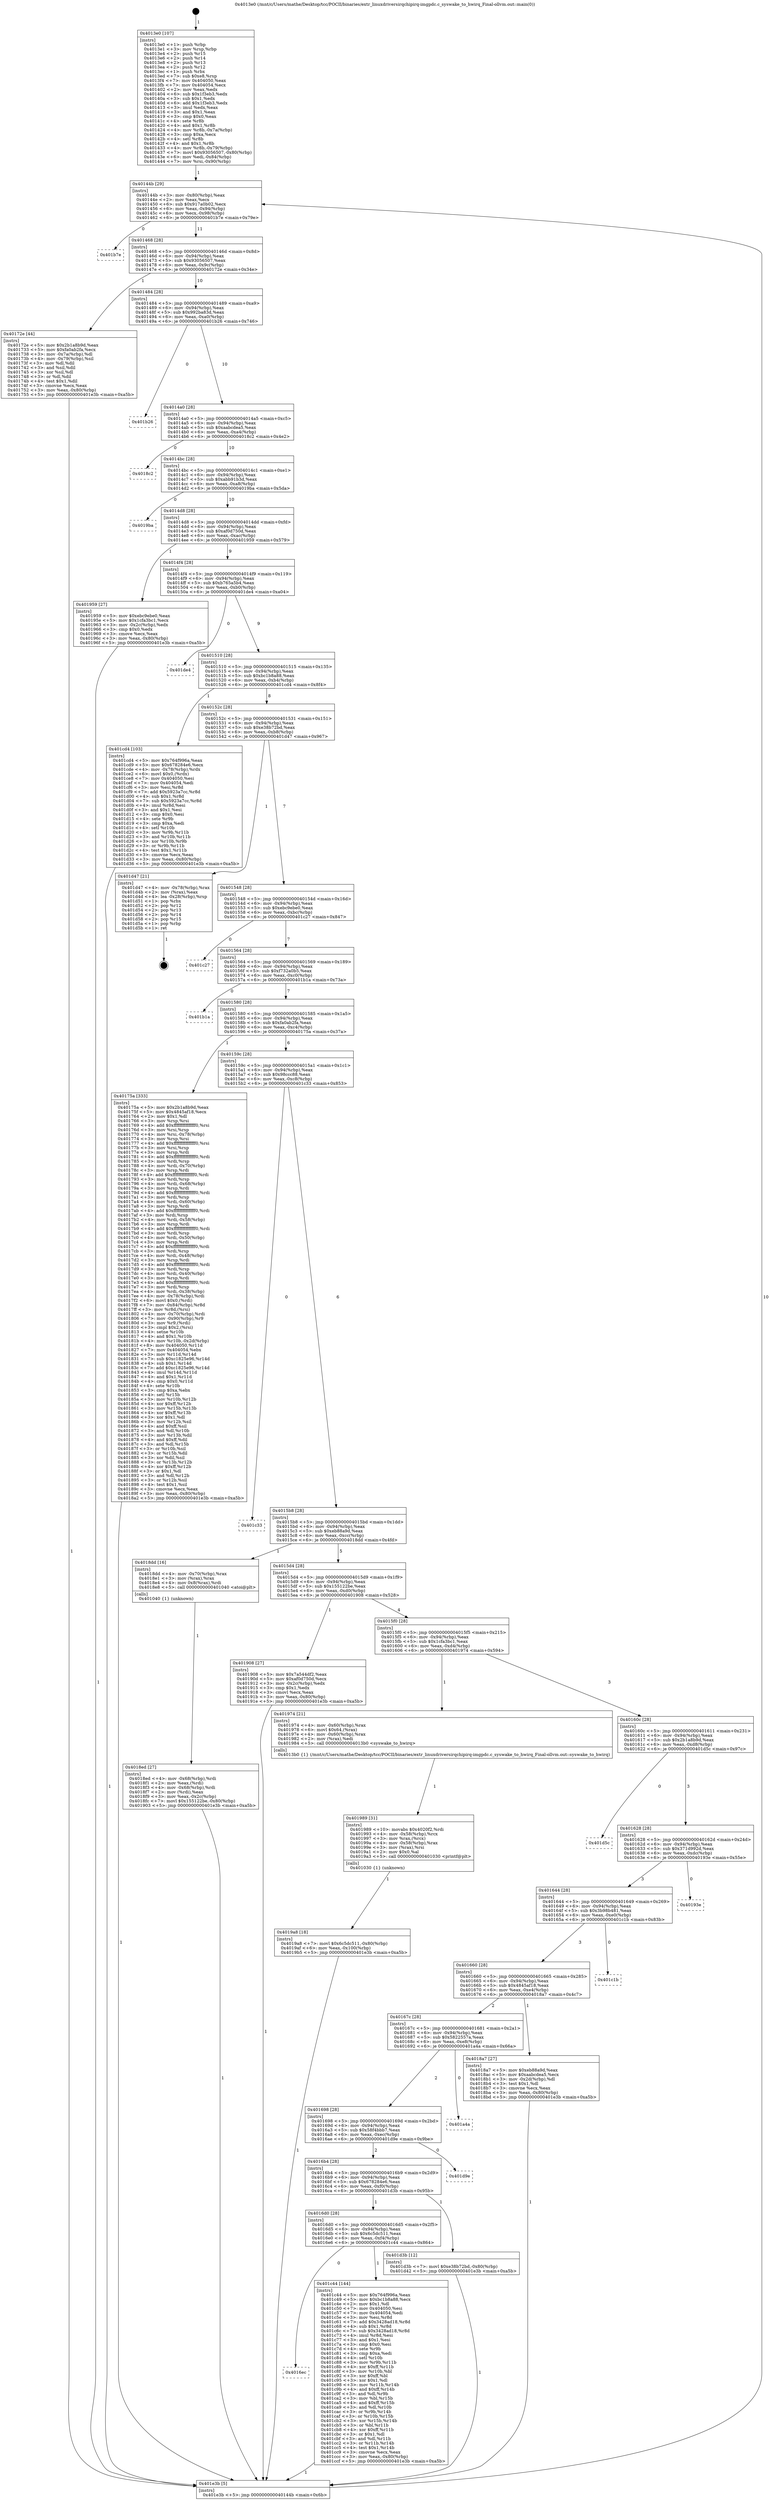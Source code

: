 digraph "0x4013e0" {
  label = "0x4013e0 (/mnt/c/Users/mathe/Desktop/tcc/POCII/binaries/extr_linuxdriversirqchipirq-imgpdc.c_syswake_to_hwirq_Final-ollvm.out::main(0))"
  labelloc = "t"
  node[shape=record]

  Entry [label="",width=0.3,height=0.3,shape=circle,fillcolor=black,style=filled]
  "0x40144b" [label="{
     0x40144b [29]\l
     | [instrs]\l
     &nbsp;&nbsp;0x40144b \<+3\>: mov -0x80(%rbp),%eax\l
     &nbsp;&nbsp;0x40144e \<+2\>: mov %eax,%ecx\l
     &nbsp;&nbsp;0x401450 \<+6\>: sub $0x917a0b02,%ecx\l
     &nbsp;&nbsp;0x401456 \<+6\>: mov %eax,-0x94(%rbp)\l
     &nbsp;&nbsp;0x40145c \<+6\>: mov %ecx,-0x98(%rbp)\l
     &nbsp;&nbsp;0x401462 \<+6\>: je 0000000000401b7e \<main+0x79e\>\l
  }"]
  "0x401b7e" [label="{
     0x401b7e\l
  }", style=dashed]
  "0x401468" [label="{
     0x401468 [28]\l
     | [instrs]\l
     &nbsp;&nbsp;0x401468 \<+5\>: jmp 000000000040146d \<main+0x8d\>\l
     &nbsp;&nbsp;0x40146d \<+6\>: mov -0x94(%rbp),%eax\l
     &nbsp;&nbsp;0x401473 \<+5\>: sub $0x93056507,%eax\l
     &nbsp;&nbsp;0x401478 \<+6\>: mov %eax,-0x9c(%rbp)\l
     &nbsp;&nbsp;0x40147e \<+6\>: je 000000000040172e \<main+0x34e\>\l
  }"]
  Exit [label="",width=0.3,height=0.3,shape=circle,fillcolor=black,style=filled,peripheries=2]
  "0x40172e" [label="{
     0x40172e [44]\l
     | [instrs]\l
     &nbsp;&nbsp;0x40172e \<+5\>: mov $0x2b1a8b9d,%eax\l
     &nbsp;&nbsp;0x401733 \<+5\>: mov $0xfa0ab2fa,%ecx\l
     &nbsp;&nbsp;0x401738 \<+3\>: mov -0x7a(%rbp),%dl\l
     &nbsp;&nbsp;0x40173b \<+4\>: mov -0x79(%rbp),%sil\l
     &nbsp;&nbsp;0x40173f \<+3\>: mov %dl,%dil\l
     &nbsp;&nbsp;0x401742 \<+3\>: and %sil,%dil\l
     &nbsp;&nbsp;0x401745 \<+3\>: xor %sil,%dl\l
     &nbsp;&nbsp;0x401748 \<+3\>: or %dl,%dil\l
     &nbsp;&nbsp;0x40174b \<+4\>: test $0x1,%dil\l
     &nbsp;&nbsp;0x40174f \<+3\>: cmovne %ecx,%eax\l
     &nbsp;&nbsp;0x401752 \<+3\>: mov %eax,-0x80(%rbp)\l
     &nbsp;&nbsp;0x401755 \<+5\>: jmp 0000000000401e3b \<main+0xa5b\>\l
  }"]
  "0x401484" [label="{
     0x401484 [28]\l
     | [instrs]\l
     &nbsp;&nbsp;0x401484 \<+5\>: jmp 0000000000401489 \<main+0xa9\>\l
     &nbsp;&nbsp;0x401489 \<+6\>: mov -0x94(%rbp),%eax\l
     &nbsp;&nbsp;0x40148f \<+5\>: sub $0x992ba83d,%eax\l
     &nbsp;&nbsp;0x401494 \<+6\>: mov %eax,-0xa0(%rbp)\l
     &nbsp;&nbsp;0x40149a \<+6\>: je 0000000000401b26 \<main+0x746\>\l
  }"]
  "0x401e3b" [label="{
     0x401e3b [5]\l
     | [instrs]\l
     &nbsp;&nbsp;0x401e3b \<+5\>: jmp 000000000040144b \<main+0x6b\>\l
  }"]
  "0x4013e0" [label="{
     0x4013e0 [107]\l
     | [instrs]\l
     &nbsp;&nbsp;0x4013e0 \<+1\>: push %rbp\l
     &nbsp;&nbsp;0x4013e1 \<+3\>: mov %rsp,%rbp\l
     &nbsp;&nbsp;0x4013e4 \<+2\>: push %r15\l
     &nbsp;&nbsp;0x4013e6 \<+2\>: push %r14\l
     &nbsp;&nbsp;0x4013e8 \<+2\>: push %r13\l
     &nbsp;&nbsp;0x4013ea \<+2\>: push %r12\l
     &nbsp;&nbsp;0x4013ec \<+1\>: push %rbx\l
     &nbsp;&nbsp;0x4013ed \<+7\>: sub $0xe8,%rsp\l
     &nbsp;&nbsp;0x4013f4 \<+7\>: mov 0x404050,%eax\l
     &nbsp;&nbsp;0x4013fb \<+7\>: mov 0x404054,%ecx\l
     &nbsp;&nbsp;0x401402 \<+2\>: mov %eax,%edx\l
     &nbsp;&nbsp;0x401404 \<+6\>: sub $0x1f3eb3,%edx\l
     &nbsp;&nbsp;0x40140a \<+3\>: sub $0x1,%edx\l
     &nbsp;&nbsp;0x40140d \<+6\>: add $0x1f3eb3,%edx\l
     &nbsp;&nbsp;0x401413 \<+3\>: imul %edx,%eax\l
     &nbsp;&nbsp;0x401416 \<+3\>: and $0x1,%eax\l
     &nbsp;&nbsp;0x401419 \<+3\>: cmp $0x0,%eax\l
     &nbsp;&nbsp;0x40141c \<+4\>: sete %r8b\l
     &nbsp;&nbsp;0x401420 \<+4\>: and $0x1,%r8b\l
     &nbsp;&nbsp;0x401424 \<+4\>: mov %r8b,-0x7a(%rbp)\l
     &nbsp;&nbsp;0x401428 \<+3\>: cmp $0xa,%ecx\l
     &nbsp;&nbsp;0x40142b \<+4\>: setl %r8b\l
     &nbsp;&nbsp;0x40142f \<+4\>: and $0x1,%r8b\l
     &nbsp;&nbsp;0x401433 \<+4\>: mov %r8b,-0x79(%rbp)\l
     &nbsp;&nbsp;0x401437 \<+7\>: movl $0x93056507,-0x80(%rbp)\l
     &nbsp;&nbsp;0x40143e \<+6\>: mov %edi,-0x84(%rbp)\l
     &nbsp;&nbsp;0x401444 \<+7\>: mov %rsi,-0x90(%rbp)\l
  }"]
  "0x4016ec" [label="{
     0x4016ec\l
  }", style=dashed]
  "0x401b26" [label="{
     0x401b26\l
  }", style=dashed]
  "0x4014a0" [label="{
     0x4014a0 [28]\l
     | [instrs]\l
     &nbsp;&nbsp;0x4014a0 \<+5\>: jmp 00000000004014a5 \<main+0xc5\>\l
     &nbsp;&nbsp;0x4014a5 \<+6\>: mov -0x94(%rbp),%eax\l
     &nbsp;&nbsp;0x4014ab \<+5\>: sub $0xaabcdea5,%eax\l
     &nbsp;&nbsp;0x4014b0 \<+6\>: mov %eax,-0xa4(%rbp)\l
     &nbsp;&nbsp;0x4014b6 \<+6\>: je 00000000004018c2 \<main+0x4e2\>\l
  }"]
  "0x401c44" [label="{
     0x401c44 [144]\l
     | [instrs]\l
     &nbsp;&nbsp;0x401c44 \<+5\>: mov $0x764f996a,%eax\l
     &nbsp;&nbsp;0x401c49 \<+5\>: mov $0xbc1b8a88,%ecx\l
     &nbsp;&nbsp;0x401c4e \<+2\>: mov $0x1,%dl\l
     &nbsp;&nbsp;0x401c50 \<+7\>: mov 0x404050,%esi\l
     &nbsp;&nbsp;0x401c57 \<+7\>: mov 0x404054,%edi\l
     &nbsp;&nbsp;0x401c5e \<+3\>: mov %esi,%r8d\l
     &nbsp;&nbsp;0x401c61 \<+7\>: add $0x3428ad18,%r8d\l
     &nbsp;&nbsp;0x401c68 \<+4\>: sub $0x1,%r8d\l
     &nbsp;&nbsp;0x401c6c \<+7\>: sub $0x3428ad18,%r8d\l
     &nbsp;&nbsp;0x401c73 \<+4\>: imul %r8d,%esi\l
     &nbsp;&nbsp;0x401c77 \<+3\>: and $0x1,%esi\l
     &nbsp;&nbsp;0x401c7a \<+3\>: cmp $0x0,%esi\l
     &nbsp;&nbsp;0x401c7d \<+4\>: sete %r9b\l
     &nbsp;&nbsp;0x401c81 \<+3\>: cmp $0xa,%edi\l
     &nbsp;&nbsp;0x401c84 \<+4\>: setl %r10b\l
     &nbsp;&nbsp;0x401c88 \<+3\>: mov %r9b,%r11b\l
     &nbsp;&nbsp;0x401c8b \<+4\>: xor $0xff,%r11b\l
     &nbsp;&nbsp;0x401c8f \<+3\>: mov %r10b,%bl\l
     &nbsp;&nbsp;0x401c92 \<+3\>: xor $0xff,%bl\l
     &nbsp;&nbsp;0x401c95 \<+3\>: xor $0x1,%dl\l
     &nbsp;&nbsp;0x401c98 \<+3\>: mov %r11b,%r14b\l
     &nbsp;&nbsp;0x401c9b \<+4\>: and $0xff,%r14b\l
     &nbsp;&nbsp;0x401c9f \<+3\>: and %dl,%r9b\l
     &nbsp;&nbsp;0x401ca2 \<+3\>: mov %bl,%r15b\l
     &nbsp;&nbsp;0x401ca5 \<+4\>: and $0xff,%r15b\l
     &nbsp;&nbsp;0x401ca9 \<+3\>: and %dl,%r10b\l
     &nbsp;&nbsp;0x401cac \<+3\>: or %r9b,%r14b\l
     &nbsp;&nbsp;0x401caf \<+3\>: or %r10b,%r15b\l
     &nbsp;&nbsp;0x401cb2 \<+3\>: xor %r15b,%r14b\l
     &nbsp;&nbsp;0x401cb5 \<+3\>: or %bl,%r11b\l
     &nbsp;&nbsp;0x401cb8 \<+4\>: xor $0xff,%r11b\l
     &nbsp;&nbsp;0x401cbc \<+3\>: or $0x1,%dl\l
     &nbsp;&nbsp;0x401cbf \<+3\>: and %dl,%r11b\l
     &nbsp;&nbsp;0x401cc2 \<+3\>: or %r11b,%r14b\l
     &nbsp;&nbsp;0x401cc5 \<+4\>: test $0x1,%r14b\l
     &nbsp;&nbsp;0x401cc9 \<+3\>: cmovne %ecx,%eax\l
     &nbsp;&nbsp;0x401ccc \<+3\>: mov %eax,-0x80(%rbp)\l
     &nbsp;&nbsp;0x401ccf \<+5\>: jmp 0000000000401e3b \<main+0xa5b\>\l
  }"]
  "0x4018c2" [label="{
     0x4018c2\l
  }", style=dashed]
  "0x4014bc" [label="{
     0x4014bc [28]\l
     | [instrs]\l
     &nbsp;&nbsp;0x4014bc \<+5\>: jmp 00000000004014c1 \<main+0xe1\>\l
     &nbsp;&nbsp;0x4014c1 \<+6\>: mov -0x94(%rbp),%eax\l
     &nbsp;&nbsp;0x4014c7 \<+5\>: sub $0xabb91b3d,%eax\l
     &nbsp;&nbsp;0x4014cc \<+6\>: mov %eax,-0xa8(%rbp)\l
     &nbsp;&nbsp;0x4014d2 \<+6\>: je 00000000004019ba \<main+0x5da\>\l
  }"]
  "0x4016d0" [label="{
     0x4016d0 [28]\l
     | [instrs]\l
     &nbsp;&nbsp;0x4016d0 \<+5\>: jmp 00000000004016d5 \<main+0x2f5\>\l
     &nbsp;&nbsp;0x4016d5 \<+6\>: mov -0x94(%rbp),%eax\l
     &nbsp;&nbsp;0x4016db \<+5\>: sub $0x6c5dc511,%eax\l
     &nbsp;&nbsp;0x4016e0 \<+6\>: mov %eax,-0xf4(%rbp)\l
     &nbsp;&nbsp;0x4016e6 \<+6\>: je 0000000000401c44 \<main+0x864\>\l
  }"]
  "0x4019ba" [label="{
     0x4019ba\l
  }", style=dashed]
  "0x4014d8" [label="{
     0x4014d8 [28]\l
     | [instrs]\l
     &nbsp;&nbsp;0x4014d8 \<+5\>: jmp 00000000004014dd \<main+0xfd\>\l
     &nbsp;&nbsp;0x4014dd \<+6\>: mov -0x94(%rbp),%eax\l
     &nbsp;&nbsp;0x4014e3 \<+5\>: sub $0xaf0d750d,%eax\l
     &nbsp;&nbsp;0x4014e8 \<+6\>: mov %eax,-0xac(%rbp)\l
     &nbsp;&nbsp;0x4014ee \<+6\>: je 0000000000401959 \<main+0x579\>\l
  }"]
  "0x401d3b" [label="{
     0x401d3b [12]\l
     | [instrs]\l
     &nbsp;&nbsp;0x401d3b \<+7\>: movl $0xe38b72bd,-0x80(%rbp)\l
     &nbsp;&nbsp;0x401d42 \<+5\>: jmp 0000000000401e3b \<main+0xa5b\>\l
  }"]
  "0x401959" [label="{
     0x401959 [27]\l
     | [instrs]\l
     &nbsp;&nbsp;0x401959 \<+5\>: mov $0xebc9ebe0,%eax\l
     &nbsp;&nbsp;0x40195e \<+5\>: mov $0x1cfa3bc1,%ecx\l
     &nbsp;&nbsp;0x401963 \<+3\>: mov -0x2c(%rbp),%edx\l
     &nbsp;&nbsp;0x401966 \<+3\>: cmp $0x0,%edx\l
     &nbsp;&nbsp;0x401969 \<+3\>: cmove %ecx,%eax\l
     &nbsp;&nbsp;0x40196c \<+3\>: mov %eax,-0x80(%rbp)\l
     &nbsp;&nbsp;0x40196f \<+5\>: jmp 0000000000401e3b \<main+0xa5b\>\l
  }"]
  "0x4014f4" [label="{
     0x4014f4 [28]\l
     | [instrs]\l
     &nbsp;&nbsp;0x4014f4 \<+5\>: jmp 00000000004014f9 \<main+0x119\>\l
     &nbsp;&nbsp;0x4014f9 \<+6\>: mov -0x94(%rbp),%eax\l
     &nbsp;&nbsp;0x4014ff \<+5\>: sub $0xb765a5b4,%eax\l
     &nbsp;&nbsp;0x401504 \<+6\>: mov %eax,-0xb0(%rbp)\l
     &nbsp;&nbsp;0x40150a \<+6\>: je 0000000000401de4 \<main+0xa04\>\l
  }"]
  "0x4016b4" [label="{
     0x4016b4 [28]\l
     | [instrs]\l
     &nbsp;&nbsp;0x4016b4 \<+5\>: jmp 00000000004016b9 \<main+0x2d9\>\l
     &nbsp;&nbsp;0x4016b9 \<+6\>: mov -0x94(%rbp),%eax\l
     &nbsp;&nbsp;0x4016bf \<+5\>: sub $0x678284e6,%eax\l
     &nbsp;&nbsp;0x4016c4 \<+6\>: mov %eax,-0xf0(%rbp)\l
     &nbsp;&nbsp;0x4016ca \<+6\>: je 0000000000401d3b \<main+0x95b\>\l
  }"]
  "0x401de4" [label="{
     0x401de4\l
  }", style=dashed]
  "0x401510" [label="{
     0x401510 [28]\l
     | [instrs]\l
     &nbsp;&nbsp;0x401510 \<+5\>: jmp 0000000000401515 \<main+0x135\>\l
     &nbsp;&nbsp;0x401515 \<+6\>: mov -0x94(%rbp),%eax\l
     &nbsp;&nbsp;0x40151b \<+5\>: sub $0xbc1b8a88,%eax\l
     &nbsp;&nbsp;0x401520 \<+6\>: mov %eax,-0xb4(%rbp)\l
     &nbsp;&nbsp;0x401526 \<+6\>: je 0000000000401cd4 \<main+0x8f4\>\l
  }"]
  "0x401d9e" [label="{
     0x401d9e\l
  }", style=dashed]
  "0x401cd4" [label="{
     0x401cd4 [103]\l
     | [instrs]\l
     &nbsp;&nbsp;0x401cd4 \<+5\>: mov $0x764f996a,%eax\l
     &nbsp;&nbsp;0x401cd9 \<+5\>: mov $0x678284e6,%ecx\l
     &nbsp;&nbsp;0x401cde \<+4\>: mov -0x78(%rbp),%rdx\l
     &nbsp;&nbsp;0x401ce2 \<+6\>: movl $0x0,(%rdx)\l
     &nbsp;&nbsp;0x401ce8 \<+7\>: mov 0x404050,%esi\l
     &nbsp;&nbsp;0x401cef \<+7\>: mov 0x404054,%edi\l
     &nbsp;&nbsp;0x401cf6 \<+3\>: mov %esi,%r8d\l
     &nbsp;&nbsp;0x401cf9 \<+7\>: add $0x5923a7cc,%r8d\l
     &nbsp;&nbsp;0x401d00 \<+4\>: sub $0x1,%r8d\l
     &nbsp;&nbsp;0x401d04 \<+7\>: sub $0x5923a7cc,%r8d\l
     &nbsp;&nbsp;0x401d0b \<+4\>: imul %r8d,%esi\l
     &nbsp;&nbsp;0x401d0f \<+3\>: and $0x1,%esi\l
     &nbsp;&nbsp;0x401d12 \<+3\>: cmp $0x0,%esi\l
     &nbsp;&nbsp;0x401d15 \<+4\>: sete %r9b\l
     &nbsp;&nbsp;0x401d19 \<+3\>: cmp $0xa,%edi\l
     &nbsp;&nbsp;0x401d1c \<+4\>: setl %r10b\l
     &nbsp;&nbsp;0x401d20 \<+3\>: mov %r9b,%r11b\l
     &nbsp;&nbsp;0x401d23 \<+3\>: and %r10b,%r11b\l
     &nbsp;&nbsp;0x401d26 \<+3\>: xor %r10b,%r9b\l
     &nbsp;&nbsp;0x401d29 \<+3\>: or %r9b,%r11b\l
     &nbsp;&nbsp;0x401d2c \<+4\>: test $0x1,%r11b\l
     &nbsp;&nbsp;0x401d30 \<+3\>: cmovne %ecx,%eax\l
     &nbsp;&nbsp;0x401d33 \<+3\>: mov %eax,-0x80(%rbp)\l
     &nbsp;&nbsp;0x401d36 \<+5\>: jmp 0000000000401e3b \<main+0xa5b\>\l
  }"]
  "0x40152c" [label="{
     0x40152c [28]\l
     | [instrs]\l
     &nbsp;&nbsp;0x40152c \<+5\>: jmp 0000000000401531 \<main+0x151\>\l
     &nbsp;&nbsp;0x401531 \<+6\>: mov -0x94(%rbp),%eax\l
     &nbsp;&nbsp;0x401537 \<+5\>: sub $0xe38b72bd,%eax\l
     &nbsp;&nbsp;0x40153c \<+6\>: mov %eax,-0xb8(%rbp)\l
     &nbsp;&nbsp;0x401542 \<+6\>: je 0000000000401d47 \<main+0x967\>\l
  }"]
  "0x401698" [label="{
     0x401698 [28]\l
     | [instrs]\l
     &nbsp;&nbsp;0x401698 \<+5\>: jmp 000000000040169d \<main+0x2bd\>\l
     &nbsp;&nbsp;0x40169d \<+6\>: mov -0x94(%rbp),%eax\l
     &nbsp;&nbsp;0x4016a3 \<+5\>: sub $0x58f4bbb7,%eax\l
     &nbsp;&nbsp;0x4016a8 \<+6\>: mov %eax,-0xec(%rbp)\l
     &nbsp;&nbsp;0x4016ae \<+6\>: je 0000000000401d9e \<main+0x9be\>\l
  }"]
  "0x401d47" [label="{
     0x401d47 [21]\l
     | [instrs]\l
     &nbsp;&nbsp;0x401d47 \<+4\>: mov -0x78(%rbp),%rax\l
     &nbsp;&nbsp;0x401d4b \<+2\>: mov (%rax),%eax\l
     &nbsp;&nbsp;0x401d4d \<+4\>: lea -0x28(%rbp),%rsp\l
     &nbsp;&nbsp;0x401d51 \<+1\>: pop %rbx\l
     &nbsp;&nbsp;0x401d52 \<+2\>: pop %r12\l
     &nbsp;&nbsp;0x401d54 \<+2\>: pop %r13\l
     &nbsp;&nbsp;0x401d56 \<+2\>: pop %r14\l
     &nbsp;&nbsp;0x401d58 \<+2\>: pop %r15\l
     &nbsp;&nbsp;0x401d5a \<+1\>: pop %rbp\l
     &nbsp;&nbsp;0x401d5b \<+1\>: ret\l
  }"]
  "0x401548" [label="{
     0x401548 [28]\l
     | [instrs]\l
     &nbsp;&nbsp;0x401548 \<+5\>: jmp 000000000040154d \<main+0x16d\>\l
     &nbsp;&nbsp;0x40154d \<+6\>: mov -0x94(%rbp),%eax\l
     &nbsp;&nbsp;0x401553 \<+5\>: sub $0xebc9ebe0,%eax\l
     &nbsp;&nbsp;0x401558 \<+6\>: mov %eax,-0xbc(%rbp)\l
     &nbsp;&nbsp;0x40155e \<+6\>: je 0000000000401c27 \<main+0x847\>\l
  }"]
  "0x401a4a" [label="{
     0x401a4a\l
  }", style=dashed]
  "0x401c27" [label="{
     0x401c27\l
  }", style=dashed]
  "0x401564" [label="{
     0x401564 [28]\l
     | [instrs]\l
     &nbsp;&nbsp;0x401564 \<+5\>: jmp 0000000000401569 \<main+0x189\>\l
     &nbsp;&nbsp;0x401569 \<+6\>: mov -0x94(%rbp),%eax\l
     &nbsp;&nbsp;0x40156f \<+5\>: sub $0xf732a0b5,%eax\l
     &nbsp;&nbsp;0x401574 \<+6\>: mov %eax,-0xc0(%rbp)\l
     &nbsp;&nbsp;0x40157a \<+6\>: je 0000000000401b1a \<main+0x73a\>\l
  }"]
  "0x4019a8" [label="{
     0x4019a8 [18]\l
     | [instrs]\l
     &nbsp;&nbsp;0x4019a8 \<+7\>: movl $0x6c5dc511,-0x80(%rbp)\l
     &nbsp;&nbsp;0x4019af \<+6\>: mov %eax,-0x100(%rbp)\l
     &nbsp;&nbsp;0x4019b5 \<+5\>: jmp 0000000000401e3b \<main+0xa5b\>\l
  }"]
  "0x401b1a" [label="{
     0x401b1a\l
  }", style=dashed]
  "0x401580" [label="{
     0x401580 [28]\l
     | [instrs]\l
     &nbsp;&nbsp;0x401580 \<+5\>: jmp 0000000000401585 \<main+0x1a5\>\l
     &nbsp;&nbsp;0x401585 \<+6\>: mov -0x94(%rbp),%eax\l
     &nbsp;&nbsp;0x40158b \<+5\>: sub $0xfa0ab2fa,%eax\l
     &nbsp;&nbsp;0x401590 \<+6\>: mov %eax,-0xc4(%rbp)\l
     &nbsp;&nbsp;0x401596 \<+6\>: je 000000000040175a \<main+0x37a\>\l
  }"]
  "0x401989" [label="{
     0x401989 [31]\l
     | [instrs]\l
     &nbsp;&nbsp;0x401989 \<+10\>: movabs $0x4020f2,%rdi\l
     &nbsp;&nbsp;0x401993 \<+4\>: mov -0x58(%rbp),%rcx\l
     &nbsp;&nbsp;0x401997 \<+3\>: mov %rax,(%rcx)\l
     &nbsp;&nbsp;0x40199a \<+4\>: mov -0x58(%rbp),%rax\l
     &nbsp;&nbsp;0x40199e \<+3\>: mov (%rax),%rsi\l
     &nbsp;&nbsp;0x4019a1 \<+2\>: mov $0x0,%al\l
     &nbsp;&nbsp;0x4019a3 \<+5\>: call 0000000000401030 \<printf@plt\>\l
     | [calls]\l
     &nbsp;&nbsp;0x401030 \{1\} (unknown)\l
  }"]
  "0x40175a" [label="{
     0x40175a [333]\l
     | [instrs]\l
     &nbsp;&nbsp;0x40175a \<+5\>: mov $0x2b1a8b9d,%eax\l
     &nbsp;&nbsp;0x40175f \<+5\>: mov $0x4845af18,%ecx\l
     &nbsp;&nbsp;0x401764 \<+2\>: mov $0x1,%dl\l
     &nbsp;&nbsp;0x401766 \<+3\>: mov %rsp,%rsi\l
     &nbsp;&nbsp;0x401769 \<+4\>: add $0xfffffffffffffff0,%rsi\l
     &nbsp;&nbsp;0x40176d \<+3\>: mov %rsi,%rsp\l
     &nbsp;&nbsp;0x401770 \<+4\>: mov %rsi,-0x78(%rbp)\l
     &nbsp;&nbsp;0x401774 \<+3\>: mov %rsp,%rsi\l
     &nbsp;&nbsp;0x401777 \<+4\>: add $0xfffffffffffffff0,%rsi\l
     &nbsp;&nbsp;0x40177b \<+3\>: mov %rsi,%rsp\l
     &nbsp;&nbsp;0x40177e \<+3\>: mov %rsp,%rdi\l
     &nbsp;&nbsp;0x401781 \<+4\>: add $0xfffffffffffffff0,%rdi\l
     &nbsp;&nbsp;0x401785 \<+3\>: mov %rdi,%rsp\l
     &nbsp;&nbsp;0x401788 \<+4\>: mov %rdi,-0x70(%rbp)\l
     &nbsp;&nbsp;0x40178c \<+3\>: mov %rsp,%rdi\l
     &nbsp;&nbsp;0x40178f \<+4\>: add $0xfffffffffffffff0,%rdi\l
     &nbsp;&nbsp;0x401793 \<+3\>: mov %rdi,%rsp\l
     &nbsp;&nbsp;0x401796 \<+4\>: mov %rdi,-0x68(%rbp)\l
     &nbsp;&nbsp;0x40179a \<+3\>: mov %rsp,%rdi\l
     &nbsp;&nbsp;0x40179d \<+4\>: add $0xfffffffffffffff0,%rdi\l
     &nbsp;&nbsp;0x4017a1 \<+3\>: mov %rdi,%rsp\l
     &nbsp;&nbsp;0x4017a4 \<+4\>: mov %rdi,-0x60(%rbp)\l
     &nbsp;&nbsp;0x4017a8 \<+3\>: mov %rsp,%rdi\l
     &nbsp;&nbsp;0x4017ab \<+4\>: add $0xfffffffffffffff0,%rdi\l
     &nbsp;&nbsp;0x4017af \<+3\>: mov %rdi,%rsp\l
     &nbsp;&nbsp;0x4017b2 \<+4\>: mov %rdi,-0x58(%rbp)\l
     &nbsp;&nbsp;0x4017b6 \<+3\>: mov %rsp,%rdi\l
     &nbsp;&nbsp;0x4017b9 \<+4\>: add $0xfffffffffffffff0,%rdi\l
     &nbsp;&nbsp;0x4017bd \<+3\>: mov %rdi,%rsp\l
     &nbsp;&nbsp;0x4017c0 \<+4\>: mov %rdi,-0x50(%rbp)\l
     &nbsp;&nbsp;0x4017c4 \<+3\>: mov %rsp,%rdi\l
     &nbsp;&nbsp;0x4017c7 \<+4\>: add $0xfffffffffffffff0,%rdi\l
     &nbsp;&nbsp;0x4017cb \<+3\>: mov %rdi,%rsp\l
     &nbsp;&nbsp;0x4017ce \<+4\>: mov %rdi,-0x48(%rbp)\l
     &nbsp;&nbsp;0x4017d2 \<+3\>: mov %rsp,%rdi\l
     &nbsp;&nbsp;0x4017d5 \<+4\>: add $0xfffffffffffffff0,%rdi\l
     &nbsp;&nbsp;0x4017d9 \<+3\>: mov %rdi,%rsp\l
     &nbsp;&nbsp;0x4017dc \<+4\>: mov %rdi,-0x40(%rbp)\l
     &nbsp;&nbsp;0x4017e0 \<+3\>: mov %rsp,%rdi\l
     &nbsp;&nbsp;0x4017e3 \<+4\>: add $0xfffffffffffffff0,%rdi\l
     &nbsp;&nbsp;0x4017e7 \<+3\>: mov %rdi,%rsp\l
     &nbsp;&nbsp;0x4017ea \<+4\>: mov %rdi,-0x38(%rbp)\l
     &nbsp;&nbsp;0x4017ee \<+4\>: mov -0x78(%rbp),%rdi\l
     &nbsp;&nbsp;0x4017f2 \<+6\>: movl $0x0,(%rdi)\l
     &nbsp;&nbsp;0x4017f8 \<+7\>: mov -0x84(%rbp),%r8d\l
     &nbsp;&nbsp;0x4017ff \<+3\>: mov %r8d,(%rsi)\l
     &nbsp;&nbsp;0x401802 \<+4\>: mov -0x70(%rbp),%rdi\l
     &nbsp;&nbsp;0x401806 \<+7\>: mov -0x90(%rbp),%r9\l
     &nbsp;&nbsp;0x40180d \<+3\>: mov %r9,(%rdi)\l
     &nbsp;&nbsp;0x401810 \<+3\>: cmpl $0x2,(%rsi)\l
     &nbsp;&nbsp;0x401813 \<+4\>: setne %r10b\l
     &nbsp;&nbsp;0x401817 \<+4\>: and $0x1,%r10b\l
     &nbsp;&nbsp;0x40181b \<+4\>: mov %r10b,-0x2d(%rbp)\l
     &nbsp;&nbsp;0x40181f \<+8\>: mov 0x404050,%r11d\l
     &nbsp;&nbsp;0x401827 \<+7\>: mov 0x404054,%ebx\l
     &nbsp;&nbsp;0x40182e \<+3\>: mov %r11d,%r14d\l
     &nbsp;&nbsp;0x401831 \<+7\>: sub $0xc1825e96,%r14d\l
     &nbsp;&nbsp;0x401838 \<+4\>: sub $0x1,%r14d\l
     &nbsp;&nbsp;0x40183c \<+7\>: add $0xc1825e96,%r14d\l
     &nbsp;&nbsp;0x401843 \<+4\>: imul %r14d,%r11d\l
     &nbsp;&nbsp;0x401847 \<+4\>: and $0x1,%r11d\l
     &nbsp;&nbsp;0x40184b \<+4\>: cmp $0x0,%r11d\l
     &nbsp;&nbsp;0x40184f \<+4\>: sete %r10b\l
     &nbsp;&nbsp;0x401853 \<+3\>: cmp $0xa,%ebx\l
     &nbsp;&nbsp;0x401856 \<+4\>: setl %r15b\l
     &nbsp;&nbsp;0x40185a \<+3\>: mov %r10b,%r12b\l
     &nbsp;&nbsp;0x40185d \<+4\>: xor $0xff,%r12b\l
     &nbsp;&nbsp;0x401861 \<+3\>: mov %r15b,%r13b\l
     &nbsp;&nbsp;0x401864 \<+4\>: xor $0xff,%r13b\l
     &nbsp;&nbsp;0x401868 \<+3\>: xor $0x1,%dl\l
     &nbsp;&nbsp;0x40186b \<+3\>: mov %r12b,%sil\l
     &nbsp;&nbsp;0x40186e \<+4\>: and $0xff,%sil\l
     &nbsp;&nbsp;0x401872 \<+3\>: and %dl,%r10b\l
     &nbsp;&nbsp;0x401875 \<+3\>: mov %r13b,%dil\l
     &nbsp;&nbsp;0x401878 \<+4\>: and $0xff,%dil\l
     &nbsp;&nbsp;0x40187c \<+3\>: and %dl,%r15b\l
     &nbsp;&nbsp;0x40187f \<+3\>: or %r10b,%sil\l
     &nbsp;&nbsp;0x401882 \<+3\>: or %r15b,%dil\l
     &nbsp;&nbsp;0x401885 \<+3\>: xor %dil,%sil\l
     &nbsp;&nbsp;0x401888 \<+3\>: or %r13b,%r12b\l
     &nbsp;&nbsp;0x40188b \<+4\>: xor $0xff,%r12b\l
     &nbsp;&nbsp;0x40188f \<+3\>: or $0x1,%dl\l
     &nbsp;&nbsp;0x401892 \<+3\>: and %dl,%r12b\l
     &nbsp;&nbsp;0x401895 \<+3\>: or %r12b,%sil\l
     &nbsp;&nbsp;0x401898 \<+4\>: test $0x1,%sil\l
     &nbsp;&nbsp;0x40189c \<+3\>: cmovne %ecx,%eax\l
     &nbsp;&nbsp;0x40189f \<+3\>: mov %eax,-0x80(%rbp)\l
     &nbsp;&nbsp;0x4018a2 \<+5\>: jmp 0000000000401e3b \<main+0xa5b\>\l
  }"]
  "0x40159c" [label="{
     0x40159c [28]\l
     | [instrs]\l
     &nbsp;&nbsp;0x40159c \<+5\>: jmp 00000000004015a1 \<main+0x1c1\>\l
     &nbsp;&nbsp;0x4015a1 \<+6\>: mov -0x94(%rbp),%eax\l
     &nbsp;&nbsp;0x4015a7 \<+5\>: sub $0x98ccc88,%eax\l
     &nbsp;&nbsp;0x4015ac \<+6\>: mov %eax,-0xc8(%rbp)\l
     &nbsp;&nbsp;0x4015b2 \<+6\>: je 0000000000401c33 \<main+0x853\>\l
  }"]
  "0x4018ed" [label="{
     0x4018ed [27]\l
     | [instrs]\l
     &nbsp;&nbsp;0x4018ed \<+4\>: mov -0x68(%rbp),%rdi\l
     &nbsp;&nbsp;0x4018f1 \<+2\>: mov %eax,(%rdi)\l
     &nbsp;&nbsp;0x4018f3 \<+4\>: mov -0x68(%rbp),%rdi\l
     &nbsp;&nbsp;0x4018f7 \<+2\>: mov (%rdi),%eax\l
     &nbsp;&nbsp;0x4018f9 \<+3\>: mov %eax,-0x2c(%rbp)\l
     &nbsp;&nbsp;0x4018fc \<+7\>: movl $0x155122be,-0x80(%rbp)\l
     &nbsp;&nbsp;0x401903 \<+5\>: jmp 0000000000401e3b \<main+0xa5b\>\l
  }"]
  "0x40167c" [label="{
     0x40167c [28]\l
     | [instrs]\l
     &nbsp;&nbsp;0x40167c \<+5\>: jmp 0000000000401681 \<main+0x2a1\>\l
     &nbsp;&nbsp;0x401681 \<+6\>: mov -0x94(%rbp),%eax\l
     &nbsp;&nbsp;0x401687 \<+5\>: sub $0x5822557a,%eax\l
     &nbsp;&nbsp;0x40168c \<+6\>: mov %eax,-0xe8(%rbp)\l
     &nbsp;&nbsp;0x401692 \<+6\>: je 0000000000401a4a \<main+0x66a\>\l
  }"]
  "0x401c33" [label="{
     0x401c33\l
  }", style=dashed]
  "0x4015b8" [label="{
     0x4015b8 [28]\l
     | [instrs]\l
     &nbsp;&nbsp;0x4015b8 \<+5\>: jmp 00000000004015bd \<main+0x1dd\>\l
     &nbsp;&nbsp;0x4015bd \<+6\>: mov -0x94(%rbp),%eax\l
     &nbsp;&nbsp;0x4015c3 \<+5\>: sub $0xeb88a9d,%eax\l
     &nbsp;&nbsp;0x4015c8 \<+6\>: mov %eax,-0xcc(%rbp)\l
     &nbsp;&nbsp;0x4015ce \<+6\>: je 00000000004018dd \<main+0x4fd\>\l
  }"]
  "0x4018a7" [label="{
     0x4018a7 [27]\l
     | [instrs]\l
     &nbsp;&nbsp;0x4018a7 \<+5\>: mov $0xeb88a9d,%eax\l
     &nbsp;&nbsp;0x4018ac \<+5\>: mov $0xaabcdea5,%ecx\l
     &nbsp;&nbsp;0x4018b1 \<+3\>: mov -0x2d(%rbp),%dl\l
     &nbsp;&nbsp;0x4018b4 \<+3\>: test $0x1,%dl\l
     &nbsp;&nbsp;0x4018b7 \<+3\>: cmovne %ecx,%eax\l
     &nbsp;&nbsp;0x4018ba \<+3\>: mov %eax,-0x80(%rbp)\l
     &nbsp;&nbsp;0x4018bd \<+5\>: jmp 0000000000401e3b \<main+0xa5b\>\l
  }"]
  "0x4018dd" [label="{
     0x4018dd [16]\l
     | [instrs]\l
     &nbsp;&nbsp;0x4018dd \<+4\>: mov -0x70(%rbp),%rax\l
     &nbsp;&nbsp;0x4018e1 \<+3\>: mov (%rax),%rax\l
     &nbsp;&nbsp;0x4018e4 \<+4\>: mov 0x8(%rax),%rdi\l
     &nbsp;&nbsp;0x4018e8 \<+5\>: call 0000000000401040 \<atoi@plt\>\l
     | [calls]\l
     &nbsp;&nbsp;0x401040 \{1\} (unknown)\l
  }"]
  "0x4015d4" [label="{
     0x4015d4 [28]\l
     | [instrs]\l
     &nbsp;&nbsp;0x4015d4 \<+5\>: jmp 00000000004015d9 \<main+0x1f9\>\l
     &nbsp;&nbsp;0x4015d9 \<+6\>: mov -0x94(%rbp),%eax\l
     &nbsp;&nbsp;0x4015df \<+5\>: sub $0x155122be,%eax\l
     &nbsp;&nbsp;0x4015e4 \<+6\>: mov %eax,-0xd0(%rbp)\l
     &nbsp;&nbsp;0x4015ea \<+6\>: je 0000000000401908 \<main+0x528\>\l
  }"]
  "0x401660" [label="{
     0x401660 [28]\l
     | [instrs]\l
     &nbsp;&nbsp;0x401660 \<+5\>: jmp 0000000000401665 \<main+0x285\>\l
     &nbsp;&nbsp;0x401665 \<+6\>: mov -0x94(%rbp),%eax\l
     &nbsp;&nbsp;0x40166b \<+5\>: sub $0x4845af18,%eax\l
     &nbsp;&nbsp;0x401670 \<+6\>: mov %eax,-0xe4(%rbp)\l
     &nbsp;&nbsp;0x401676 \<+6\>: je 00000000004018a7 \<main+0x4c7\>\l
  }"]
  "0x401908" [label="{
     0x401908 [27]\l
     | [instrs]\l
     &nbsp;&nbsp;0x401908 \<+5\>: mov $0x7a544df2,%eax\l
     &nbsp;&nbsp;0x40190d \<+5\>: mov $0xaf0d750d,%ecx\l
     &nbsp;&nbsp;0x401912 \<+3\>: mov -0x2c(%rbp),%edx\l
     &nbsp;&nbsp;0x401915 \<+3\>: cmp $0x1,%edx\l
     &nbsp;&nbsp;0x401918 \<+3\>: cmovl %ecx,%eax\l
     &nbsp;&nbsp;0x40191b \<+3\>: mov %eax,-0x80(%rbp)\l
     &nbsp;&nbsp;0x40191e \<+5\>: jmp 0000000000401e3b \<main+0xa5b\>\l
  }"]
  "0x4015f0" [label="{
     0x4015f0 [28]\l
     | [instrs]\l
     &nbsp;&nbsp;0x4015f0 \<+5\>: jmp 00000000004015f5 \<main+0x215\>\l
     &nbsp;&nbsp;0x4015f5 \<+6\>: mov -0x94(%rbp),%eax\l
     &nbsp;&nbsp;0x4015fb \<+5\>: sub $0x1cfa3bc1,%eax\l
     &nbsp;&nbsp;0x401600 \<+6\>: mov %eax,-0xd4(%rbp)\l
     &nbsp;&nbsp;0x401606 \<+6\>: je 0000000000401974 \<main+0x594\>\l
  }"]
  "0x401c1b" [label="{
     0x401c1b\l
  }", style=dashed]
  "0x401974" [label="{
     0x401974 [21]\l
     | [instrs]\l
     &nbsp;&nbsp;0x401974 \<+4\>: mov -0x60(%rbp),%rax\l
     &nbsp;&nbsp;0x401978 \<+6\>: movl $0x64,(%rax)\l
     &nbsp;&nbsp;0x40197e \<+4\>: mov -0x60(%rbp),%rax\l
     &nbsp;&nbsp;0x401982 \<+2\>: mov (%rax),%edi\l
     &nbsp;&nbsp;0x401984 \<+5\>: call 00000000004013b0 \<syswake_to_hwirq\>\l
     | [calls]\l
     &nbsp;&nbsp;0x4013b0 \{1\} (/mnt/c/Users/mathe/Desktop/tcc/POCII/binaries/extr_linuxdriversirqchipirq-imgpdc.c_syswake_to_hwirq_Final-ollvm.out::syswake_to_hwirq)\l
  }"]
  "0x40160c" [label="{
     0x40160c [28]\l
     | [instrs]\l
     &nbsp;&nbsp;0x40160c \<+5\>: jmp 0000000000401611 \<main+0x231\>\l
     &nbsp;&nbsp;0x401611 \<+6\>: mov -0x94(%rbp),%eax\l
     &nbsp;&nbsp;0x401617 \<+5\>: sub $0x2b1a8b9d,%eax\l
     &nbsp;&nbsp;0x40161c \<+6\>: mov %eax,-0xd8(%rbp)\l
     &nbsp;&nbsp;0x401622 \<+6\>: je 0000000000401d5c \<main+0x97c\>\l
  }"]
  "0x401644" [label="{
     0x401644 [28]\l
     | [instrs]\l
     &nbsp;&nbsp;0x401644 \<+5\>: jmp 0000000000401649 \<main+0x269\>\l
     &nbsp;&nbsp;0x401649 \<+6\>: mov -0x94(%rbp),%eax\l
     &nbsp;&nbsp;0x40164f \<+5\>: sub $0x3b98b481,%eax\l
     &nbsp;&nbsp;0x401654 \<+6\>: mov %eax,-0xe0(%rbp)\l
     &nbsp;&nbsp;0x40165a \<+6\>: je 0000000000401c1b \<main+0x83b\>\l
  }"]
  "0x401d5c" [label="{
     0x401d5c\l
  }", style=dashed]
  "0x401628" [label="{
     0x401628 [28]\l
     | [instrs]\l
     &nbsp;&nbsp;0x401628 \<+5\>: jmp 000000000040162d \<main+0x24d\>\l
     &nbsp;&nbsp;0x40162d \<+6\>: mov -0x94(%rbp),%eax\l
     &nbsp;&nbsp;0x401633 \<+5\>: sub $0x371d992d,%eax\l
     &nbsp;&nbsp;0x401638 \<+6\>: mov %eax,-0xdc(%rbp)\l
     &nbsp;&nbsp;0x40163e \<+6\>: je 000000000040193e \<main+0x55e\>\l
  }"]
  "0x40193e" [label="{
     0x40193e\l
  }", style=dashed]
  Entry -> "0x4013e0" [label=" 1"]
  "0x40144b" -> "0x401b7e" [label=" 0"]
  "0x40144b" -> "0x401468" [label=" 11"]
  "0x401d47" -> Exit [label=" 1"]
  "0x401468" -> "0x40172e" [label=" 1"]
  "0x401468" -> "0x401484" [label=" 10"]
  "0x40172e" -> "0x401e3b" [label=" 1"]
  "0x4013e0" -> "0x40144b" [label=" 1"]
  "0x401e3b" -> "0x40144b" [label=" 10"]
  "0x401d3b" -> "0x401e3b" [label=" 1"]
  "0x401484" -> "0x401b26" [label=" 0"]
  "0x401484" -> "0x4014a0" [label=" 10"]
  "0x401cd4" -> "0x401e3b" [label=" 1"]
  "0x4014a0" -> "0x4018c2" [label=" 0"]
  "0x4014a0" -> "0x4014bc" [label=" 10"]
  "0x401c44" -> "0x401e3b" [label=" 1"]
  "0x4014bc" -> "0x4019ba" [label=" 0"]
  "0x4014bc" -> "0x4014d8" [label=" 10"]
  "0x4016d0" -> "0x401c44" [label=" 1"]
  "0x4014d8" -> "0x401959" [label=" 1"]
  "0x4014d8" -> "0x4014f4" [label=" 9"]
  "0x4016d0" -> "0x4016ec" [label=" 0"]
  "0x4014f4" -> "0x401de4" [label=" 0"]
  "0x4014f4" -> "0x401510" [label=" 9"]
  "0x4016b4" -> "0x401d3b" [label=" 1"]
  "0x401510" -> "0x401cd4" [label=" 1"]
  "0x401510" -> "0x40152c" [label=" 8"]
  "0x4016b4" -> "0x4016d0" [label=" 1"]
  "0x40152c" -> "0x401d47" [label=" 1"]
  "0x40152c" -> "0x401548" [label=" 7"]
  "0x401698" -> "0x401d9e" [label=" 0"]
  "0x401548" -> "0x401c27" [label=" 0"]
  "0x401548" -> "0x401564" [label=" 7"]
  "0x401698" -> "0x4016b4" [label=" 2"]
  "0x401564" -> "0x401b1a" [label=" 0"]
  "0x401564" -> "0x401580" [label=" 7"]
  "0x40167c" -> "0x401a4a" [label=" 0"]
  "0x401580" -> "0x40175a" [label=" 1"]
  "0x401580" -> "0x40159c" [label=" 6"]
  "0x40167c" -> "0x401698" [label=" 2"]
  "0x40175a" -> "0x401e3b" [label=" 1"]
  "0x4019a8" -> "0x401e3b" [label=" 1"]
  "0x40159c" -> "0x401c33" [label=" 0"]
  "0x40159c" -> "0x4015b8" [label=" 6"]
  "0x401989" -> "0x4019a8" [label=" 1"]
  "0x4015b8" -> "0x4018dd" [label=" 1"]
  "0x4015b8" -> "0x4015d4" [label=" 5"]
  "0x401974" -> "0x401989" [label=" 1"]
  "0x4015d4" -> "0x401908" [label=" 1"]
  "0x4015d4" -> "0x4015f0" [label=" 4"]
  "0x401908" -> "0x401e3b" [label=" 1"]
  "0x4015f0" -> "0x401974" [label=" 1"]
  "0x4015f0" -> "0x40160c" [label=" 3"]
  "0x4018ed" -> "0x401e3b" [label=" 1"]
  "0x40160c" -> "0x401d5c" [label=" 0"]
  "0x40160c" -> "0x401628" [label=" 3"]
  "0x4018a7" -> "0x401e3b" [label=" 1"]
  "0x401628" -> "0x40193e" [label=" 0"]
  "0x401628" -> "0x401644" [label=" 3"]
  "0x4018dd" -> "0x4018ed" [label=" 1"]
  "0x401644" -> "0x401c1b" [label=" 0"]
  "0x401644" -> "0x401660" [label=" 3"]
  "0x401959" -> "0x401e3b" [label=" 1"]
  "0x401660" -> "0x4018a7" [label=" 1"]
  "0x401660" -> "0x40167c" [label=" 2"]
}
